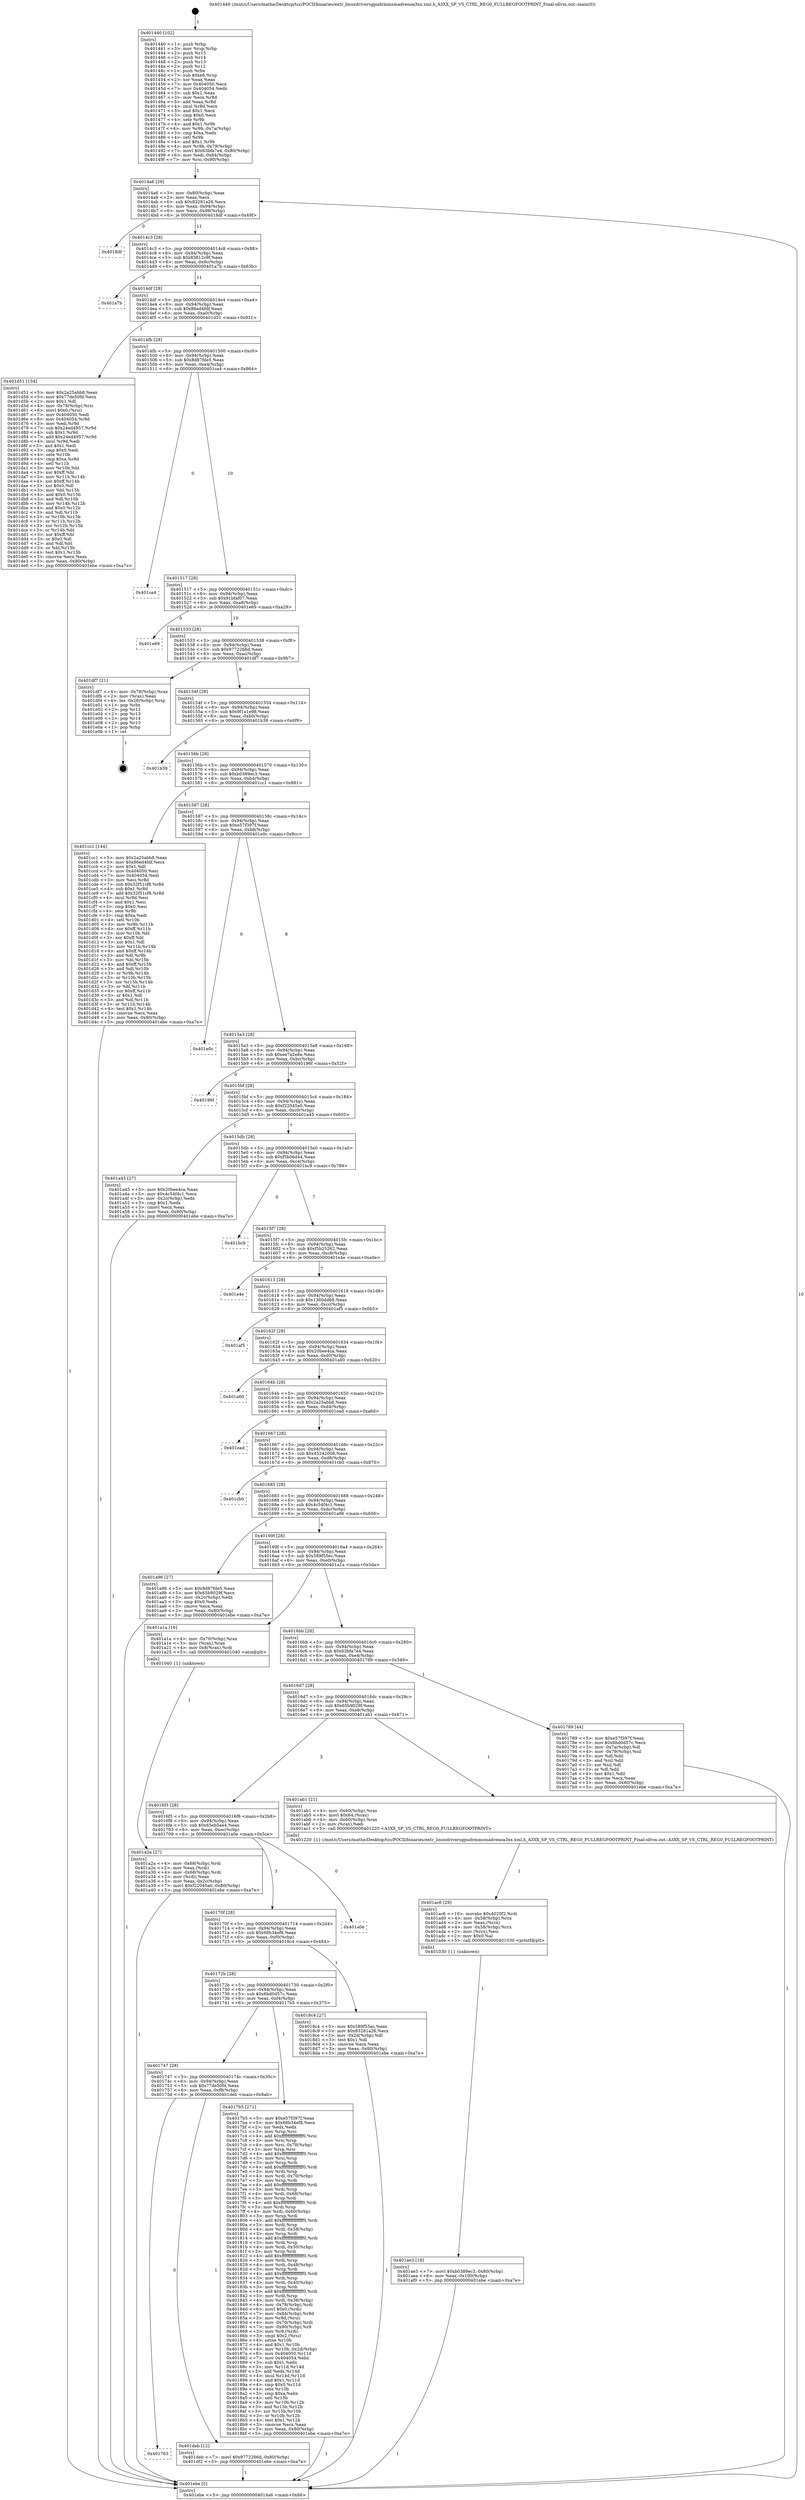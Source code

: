 digraph "0x401440" {
  label = "0x401440 (/mnt/c/Users/mathe/Desktop/tcc/POCII/binaries/extr_linuxdriversgpudrmmsmadrenoa3xx.xml.h_A3XX_SP_VS_CTRL_REG0_FULLREGFOOTPRINT_Final-ollvm.out::main(0))"
  labelloc = "t"
  node[shape=record]

  Entry [label="",width=0.3,height=0.3,shape=circle,fillcolor=black,style=filled]
  "0x4014a6" [label="{
     0x4014a6 [29]\l
     | [instrs]\l
     &nbsp;&nbsp;0x4014a6 \<+3\>: mov -0x80(%rbp),%eax\l
     &nbsp;&nbsp;0x4014a9 \<+2\>: mov %eax,%ecx\l
     &nbsp;&nbsp;0x4014ab \<+6\>: sub $0x83281a26,%ecx\l
     &nbsp;&nbsp;0x4014b1 \<+6\>: mov %eax,-0x94(%rbp)\l
     &nbsp;&nbsp;0x4014b7 \<+6\>: mov %ecx,-0x98(%rbp)\l
     &nbsp;&nbsp;0x4014bd \<+6\>: je 00000000004018df \<main+0x49f\>\l
  }"]
  "0x4018df" [label="{
     0x4018df\l
  }", style=dashed]
  "0x4014c3" [label="{
     0x4014c3 [28]\l
     | [instrs]\l
     &nbsp;&nbsp;0x4014c3 \<+5\>: jmp 00000000004014c8 \<main+0x88\>\l
     &nbsp;&nbsp;0x4014c8 \<+6\>: mov -0x94(%rbp),%eax\l
     &nbsp;&nbsp;0x4014ce \<+5\>: sub $0x83812c9f,%eax\l
     &nbsp;&nbsp;0x4014d3 \<+6\>: mov %eax,-0x9c(%rbp)\l
     &nbsp;&nbsp;0x4014d9 \<+6\>: je 0000000000401a7b \<main+0x63b\>\l
  }"]
  Exit [label="",width=0.3,height=0.3,shape=circle,fillcolor=black,style=filled,peripheries=2]
  "0x401a7b" [label="{
     0x401a7b\l
  }", style=dashed]
  "0x4014df" [label="{
     0x4014df [28]\l
     | [instrs]\l
     &nbsp;&nbsp;0x4014df \<+5\>: jmp 00000000004014e4 \<main+0xa4\>\l
     &nbsp;&nbsp;0x4014e4 \<+6\>: mov -0x94(%rbp),%eax\l
     &nbsp;&nbsp;0x4014ea \<+5\>: sub $0x86ed4fdf,%eax\l
     &nbsp;&nbsp;0x4014ef \<+6\>: mov %eax,-0xa0(%rbp)\l
     &nbsp;&nbsp;0x4014f5 \<+6\>: je 0000000000401d51 \<main+0x911\>\l
  }"]
  "0x401763" [label="{
     0x401763\l
  }", style=dashed]
  "0x401d51" [label="{
     0x401d51 [154]\l
     | [instrs]\l
     &nbsp;&nbsp;0x401d51 \<+5\>: mov $0x2a25abb8,%eax\l
     &nbsp;&nbsp;0x401d56 \<+5\>: mov $0x77de50fd,%ecx\l
     &nbsp;&nbsp;0x401d5b \<+2\>: mov $0x1,%dl\l
     &nbsp;&nbsp;0x401d5d \<+4\>: mov -0x78(%rbp),%rsi\l
     &nbsp;&nbsp;0x401d61 \<+6\>: movl $0x0,(%rsi)\l
     &nbsp;&nbsp;0x401d67 \<+7\>: mov 0x404050,%edi\l
     &nbsp;&nbsp;0x401d6e \<+8\>: mov 0x404054,%r8d\l
     &nbsp;&nbsp;0x401d76 \<+3\>: mov %edi,%r9d\l
     &nbsp;&nbsp;0x401d79 \<+7\>: sub $0x24ed4957,%r9d\l
     &nbsp;&nbsp;0x401d80 \<+4\>: sub $0x1,%r9d\l
     &nbsp;&nbsp;0x401d84 \<+7\>: add $0x24ed4957,%r9d\l
     &nbsp;&nbsp;0x401d8b \<+4\>: imul %r9d,%edi\l
     &nbsp;&nbsp;0x401d8f \<+3\>: and $0x1,%edi\l
     &nbsp;&nbsp;0x401d92 \<+3\>: cmp $0x0,%edi\l
     &nbsp;&nbsp;0x401d95 \<+4\>: sete %r10b\l
     &nbsp;&nbsp;0x401d99 \<+4\>: cmp $0xa,%r8d\l
     &nbsp;&nbsp;0x401d9d \<+4\>: setl %r11b\l
     &nbsp;&nbsp;0x401da1 \<+3\>: mov %r10b,%bl\l
     &nbsp;&nbsp;0x401da4 \<+3\>: xor $0xff,%bl\l
     &nbsp;&nbsp;0x401da7 \<+3\>: mov %r11b,%r14b\l
     &nbsp;&nbsp;0x401daa \<+4\>: xor $0xff,%r14b\l
     &nbsp;&nbsp;0x401dae \<+3\>: xor $0x0,%dl\l
     &nbsp;&nbsp;0x401db1 \<+3\>: mov %bl,%r15b\l
     &nbsp;&nbsp;0x401db4 \<+4\>: and $0x0,%r15b\l
     &nbsp;&nbsp;0x401db8 \<+3\>: and %dl,%r10b\l
     &nbsp;&nbsp;0x401dbb \<+3\>: mov %r14b,%r12b\l
     &nbsp;&nbsp;0x401dbe \<+4\>: and $0x0,%r12b\l
     &nbsp;&nbsp;0x401dc2 \<+3\>: and %dl,%r11b\l
     &nbsp;&nbsp;0x401dc5 \<+3\>: or %r10b,%r15b\l
     &nbsp;&nbsp;0x401dc8 \<+3\>: or %r11b,%r12b\l
     &nbsp;&nbsp;0x401dcb \<+3\>: xor %r12b,%r15b\l
     &nbsp;&nbsp;0x401dce \<+3\>: or %r14b,%bl\l
     &nbsp;&nbsp;0x401dd1 \<+3\>: xor $0xff,%bl\l
     &nbsp;&nbsp;0x401dd4 \<+3\>: or $0x0,%dl\l
     &nbsp;&nbsp;0x401dd7 \<+2\>: and %dl,%bl\l
     &nbsp;&nbsp;0x401dd9 \<+3\>: or %bl,%r15b\l
     &nbsp;&nbsp;0x401ddc \<+4\>: test $0x1,%r15b\l
     &nbsp;&nbsp;0x401de0 \<+3\>: cmovne %ecx,%eax\l
     &nbsp;&nbsp;0x401de3 \<+3\>: mov %eax,-0x80(%rbp)\l
     &nbsp;&nbsp;0x401de6 \<+5\>: jmp 0000000000401ebe \<main+0xa7e\>\l
  }"]
  "0x4014fb" [label="{
     0x4014fb [28]\l
     | [instrs]\l
     &nbsp;&nbsp;0x4014fb \<+5\>: jmp 0000000000401500 \<main+0xc0\>\l
     &nbsp;&nbsp;0x401500 \<+6\>: mov -0x94(%rbp),%eax\l
     &nbsp;&nbsp;0x401506 \<+5\>: sub $0x8d87fde5,%eax\l
     &nbsp;&nbsp;0x40150b \<+6\>: mov %eax,-0xa4(%rbp)\l
     &nbsp;&nbsp;0x401511 \<+6\>: je 0000000000401ca4 \<main+0x864\>\l
  }"]
  "0x401deb" [label="{
     0x401deb [12]\l
     | [instrs]\l
     &nbsp;&nbsp;0x401deb \<+7\>: movl $0x9772266d,-0x80(%rbp)\l
     &nbsp;&nbsp;0x401df2 \<+5\>: jmp 0000000000401ebe \<main+0xa7e\>\l
  }"]
  "0x401ca4" [label="{
     0x401ca4\l
  }", style=dashed]
  "0x401517" [label="{
     0x401517 [28]\l
     | [instrs]\l
     &nbsp;&nbsp;0x401517 \<+5\>: jmp 000000000040151c \<main+0xdc\>\l
     &nbsp;&nbsp;0x40151c \<+6\>: mov -0x94(%rbp),%eax\l
     &nbsp;&nbsp;0x401522 \<+5\>: sub $0x91bfaf07,%eax\l
     &nbsp;&nbsp;0x401527 \<+6\>: mov %eax,-0xa8(%rbp)\l
     &nbsp;&nbsp;0x40152d \<+6\>: je 0000000000401e69 \<main+0xa29\>\l
  }"]
  "0x401ae3" [label="{
     0x401ae3 [18]\l
     | [instrs]\l
     &nbsp;&nbsp;0x401ae3 \<+7\>: movl $0xb0389ec3,-0x80(%rbp)\l
     &nbsp;&nbsp;0x401aea \<+6\>: mov %eax,-0x100(%rbp)\l
     &nbsp;&nbsp;0x401af0 \<+5\>: jmp 0000000000401ebe \<main+0xa7e\>\l
  }"]
  "0x401e69" [label="{
     0x401e69\l
  }", style=dashed]
  "0x401533" [label="{
     0x401533 [28]\l
     | [instrs]\l
     &nbsp;&nbsp;0x401533 \<+5\>: jmp 0000000000401538 \<main+0xf8\>\l
     &nbsp;&nbsp;0x401538 \<+6\>: mov -0x94(%rbp),%eax\l
     &nbsp;&nbsp;0x40153e \<+5\>: sub $0x9772266d,%eax\l
     &nbsp;&nbsp;0x401543 \<+6\>: mov %eax,-0xac(%rbp)\l
     &nbsp;&nbsp;0x401549 \<+6\>: je 0000000000401df7 \<main+0x9b7\>\l
  }"]
  "0x401ac6" [label="{
     0x401ac6 [29]\l
     | [instrs]\l
     &nbsp;&nbsp;0x401ac6 \<+10\>: movabs $0x4020f2,%rdi\l
     &nbsp;&nbsp;0x401ad0 \<+4\>: mov -0x58(%rbp),%rcx\l
     &nbsp;&nbsp;0x401ad4 \<+2\>: mov %eax,(%rcx)\l
     &nbsp;&nbsp;0x401ad6 \<+4\>: mov -0x58(%rbp),%rcx\l
     &nbsp;&nbsp;0x401ada \<+2\>: mov (%rcx),%esi\l
     &nbsp;&nbsp;0x401adc \<+2\>: mov $0x0,%al\l
     &nbsp;&nbsp;0x401ade \<+5\>: call 0000000000401030 \<printf@plt\>\l
     | [calls]\l
     &nbsp;&nbsp;0x401030 \{1\} (unknown)\l
  }"]
  "0x401df7" [label="{
     0x401df7 [21]\l
     | [instrs]\l
     &nbsp;&nbsp;0x401df7 \<+4\>: mov -0x78(%rbp),%rax\l
     &nbsp;&nbsp;0x401dfb \<+2\>: mov (%rax),%eax\l
     &nbsp;&nbsp;0x401dfd \<+4\>: lea -0x28(%rbp),%rsp\l
     &nbsp;&nbsp;0x401e01 \<+1\>: pop %rbx\l
     &nbsp;&nbsp;0x401e02 \<+2\>: pop %r12\l
     &nbsp;&nbsp;0x401e04 \<+2\>: pop %r13\l
     &nbsp;&nbsp;0x401e06 \<+2\>: pop %r14\l
     &nbsp;&nbsp;0x401e08 \<+2\>: pop %r15\l
     &nbsp;&nbsp;0x401e0a \<+1\>: pop %rbp\l
     &nbsp;&nbsp;0x401e0b \<+1\>: ret\l
  }"]
  "0x40154f" [label="{
     0x40154f [28]\l
     | [instrs]\l
     &nbsp;&nbsp;0x40154f \<+5\>: jmp 0000000000401554 \<main+0x114\>\l
     &nbsp;&nbsp;0x401554 \<+6\>: mov -0x94(%rbp),%eax\l
     &nbsp;&nbsp;0x40155a \<+5\>: sub $0x9f1a1e98,%eax\l
     &nbsp;&nbsp;0x40155f \<+6\>: mov %eax,-0xb0(%rbp)\l
     &nbsp;&nbsp;0x401565 \<+6\>: je 0000000000401b39 \<main+0x6f9\>\l
  }"]
  "0x401a2a" [label="{
     0x401a2a [27]\l
     | [instrs]\l
     &nbsp;&nbsp;0x401a2a \<+4\>: mov -0x68(%rbp),%rdi\l
     &nbsp;&nbsp;0x401a2e \<+2\>: mov %eax,(%rdi)\l
     &nbsp;&nbsp;0x401a30 \<+4\>: mov -0x68(%rbp),%rdi\l
     &nbsp;&nbsp;0x401a34 \<+2\>: mov (%rdi),%eax\l
     &nbsp;&nbsp;0x401a36 \<+3\>: mov %eax,-0x2c(%rbp)\l
     &nbsp;&nbsp;0x401a39 \<+7\>: movl $0xf22045a0,-0x80(%rbp)\l
     &nbsp;&nbsp;0x401a40 \<+5\>: jmp 0000000000401ebe \<main+0xa7e\>\l
  }"]
  "0x401b39" [label="{
     0x401b39\l
  }", style=dashed]
  "0x40156b" [label="{
     0x40156b [28]\l
     | [instrs]\l
     &nbsp;&nbsp;0x40156b \<+5\>: jmp 0000000000401570 \<main+0x130\>\l
     &nbsp;&nbsp;0x401570 \<+6\>: mov -0x94(%rbp),%eax\l
     &nbsp;&nbsp;0x401576 \<+5\>: sub $0xb0389ec3,%eax\l
     &nbsp;&nbsp;0x40157b \<+6\>: mov %eax,-0xb4(%rbp)\l
     &nbsp;&nbsp;0x401581 \<+6\>: je 0000000000401cc1 \<main+0x881\>\l
  }"]
  "0x401747" [label="{
     0x401747 [28]\l
     | [instrs]\l
     &nbsp;&nbsp;0x401747 \<+5\>: jmp 000000000040174c \<main+0x30c\>\l
     &nbsp;&nbsp;0x40174c \<+6\>: mov -0x94(%rbp),%eax\l
     &nbsp;&nbsp;0x401752 \<+5\>: sub $0x77de50fd,%eax\l
     &nbsp;&nbsp;0x401757 \<+6\>: mov %eax,-0xf8(%rbp)\l
     &nbsp;&nbsp;0x40175d \<+6\>: je 0000000000401deb \<main+0x9ab\>\l
  }"]
  "0x401cc1" [label="{
     0x401cc1 [144]\l
     | [instrs]\l
     &nbsp;&nbsp;0x401cc1 \<+5\>: mov $0x2a25abb8,%eax\l
     &nbsp;&nbsp;0x401cc6 \<+5\>: mov $0x86ed4fdf,%ecx\l
     &nbsp;&nbsp;0x401ccb \<+2\>: mov $0x1,%dl\l
     &nbsp;&nbsp;0x401ccd \<+7\>: mov 0x404050,%esi\l
     &nbsp;&nbsp;0x401cd4 \<+7\>: mov 0x404054,%edi\l
     &nbsp;&nbsp;0x401cdb \<+3\>: mov %esi,%r8d\l
     &nbsp;&nbsp;0x401cde \<+7\>: sub $0x32f51cf8,%r8d\l
     &nbsp;&nbsp;0x401ce5 \<+4\>: sub $0x1,%r8d\l
     &nbsp;&nbsp;0x401ce9 \<+7\>: add $0x32f51cf8,%r8d\l
     &nbsp;&nbsp;0x401cf0 \<+4\>: imul %r8d,%esi\l
     &nbsp;&nbsp;0x401cf4 \<+3\>: and $0x1,%esi\l
     &nbsp;&nbsp;0x401cf7 \<+3\>: cmp $0x0,%esi\l
     &nbsp;&nbsp;0x401cfa \<+4\>: sete %r9b\l
     &nbsp;&nbsp;0x401cfe \<+3\>: cmp $0xa,%edi\l
     &nbsp;&nbsp;0x401d01 \<+4\>: setl %r10b\l
     &nbsp;&nbsp;0x401d05 \<+3\>: mov %r9b,%r11b\l
     &nbsp;&nbsp;0x401d08 \<+4\>: xor $0xff,%r11b\l
     &nbsp;&nbsp;0x401d0c \<+3\>: mov %r10b,%bl\l
     &nbsp;&nbsp;0x401d0f \<+3\>: xor $0xff,%bl\l
     &nbsp;&nbsp;0x401d12 \<+3\>: xor $0x1,%dl\l
     &nbsp;&nbsp;0x401d15 \<+3\>: mov %r11b,%r14b\l
     &nbsp;&nbsp;0x401d18 \<+4\>: and $0xff,%r14b\l
     &nbsp;&nbsp;0x401d1c \<+3\>: and %dl,%r9b\l
     &nbsp;&nbsp;0x401d1f \<+3\>: mov %bl,%r15b\l
     &nbsp;&nbsp;0x401d22 \<+4\>: and $0xff,%r15b\l
     &nbsp;&nbsp;0x401d26 \<+3\>: and %dl,%r10b\l
     &nbsp;&nbsp;0x401d29 \<+3\>: or %r9b,%r14b\l
     &nbsp;&nbsp;0x401d2c \<+3\>: or %r10b,%r15b\l
     &nbsp;&nbsp;0x401d2f \<+3\>: xor %r15b,%r14b\l
     &nbsp;&nbsp;0x401d32 \<+3\>: or %bl,%r11b\l
     &nbsp;&nbsp;0x401d35 \<+4\>: xor $0xff,%r11b\l
     &nbsp;&nbsp;0x401d39 \<+3\>: or $0x1,%dl\l
     &nbsp;&nbsp;0x401d3c \<+3\>: and %dl,%r11b\l
     &nbsp;&nbsp;0x401d3f \<+3\>: or %r11b,%r14b\l
     &nbsp;&nbsp;0x401d42 \<+4\>: test $0x1,%r14b\l
     &nbsp;&nbsp;0x401d46 \<+3\>: cmovne %ecx,%eax\l
     &nbsp;&nbsp;0x401d49 \<+3\>: mov %eax,-0x80(%rbp)\l
     &nbsp;&nbsp;0x401d4c \<+5\>: jmp 0000000000401ebe \<main+0xa7e\>\l
  }"]
  "0x401587" [label="{
     0x401587 [28]\l
     | [instrs]\l
     &nbsp;&nbsp;0x401587 \<+5\>: jmp 000000000040158c \<main+0x14c\>\l
     &nbsp;&nbsp;0x40158c \<+6\>: mov -0x94(%rbp),%eax\l
     &nbsp;&nbsp;0x401592 \<+5\>: sub $0xe57f397f,%eax\l
     &nbsp;&nbsp;0x401597 \<+6\>: mov %eax,-0xb8(%rbp)\l
     &nbsp;&nbsp;0x40159d \<+6\>: je 0000000000401e0c \<main+0x9cc\>\l
  }"]
  "0x4017b5" [label="{
     0x4017b5 [271]\l
     | [instrs]\l
     &nbsp;&nbsp;0x4017b5 \<+5\>: mov $0xe57f397f,%eax\l
     &nbsp;&nbsp;0x4017ba \<+5\>: mov $0x68b34ef8,%ecx\l
     &nbsp;&nbsp;0x4017bf \<+2\>: xor %edx,%edx\l
     &nbsp;&nbsp;0x4017c1 \<+3\>: mov %rsp,%rsi\l
     &nbsp;&nbsp;0x4017c4 \<+4\>: add $0xfffffffffffffff0,%rsi\l
     &nbsp;&nbsp;0x4017c8 \<+3\>: mov %rsi,%rsp\l
     &nbsp;&nbsp;0x4017cb \<+4\>: mov %rsi,-0x78(%rbp)\l
     &nbsp;&nbsp;0x4017cf \<+3\>: mov %rsp,%rsi\l
     &nbsp;&nbsp;0x4017d2 \<+4\>: add $0xfffffffffffffff0,%rsi\l
     &nbsp;&nbsp;0x4017d6 \<+3\>: mov %rsi,%rsp\l
     &nbsp;&nbsp;0x4017d9 \<+3\>: mov %rsp,%rdi\l
     &nbsp;&nbsp;0x4017dc \<+4\>: add $0xfffffffffffffff0,%rdi\l
     &nbsp;&nbsp;0x4017e0 \<+3\>: mov %rdi,%rsp\l
     &nbsp;&nbsp;0x4017e3 \<+4\>: mov %rdi,-0x70(%rbp)\l
     &nbsp;&nbsp;0x4017e7 \<+3\>: mov %rsp,%rdi\l
     &nbsp;&nbsp;0x4017ea \<+4\>: add $0xfffffffffffffff0,%rdi\l
     &nbsp;&nbsp;0x4017ee \<+3\>: mov %rdi,%rsp\l
     &nbsp;&nbsp;0x4017f1 \<+4\>: mov %rdi,-0x68(%rbp)\l
     &nbsp;&nbsp;0x4017f5 \<+3\>: mov %rsp,%rdi\l
     &nbsp;&nbsp;0x4017f8 \<+4\>: add $0xfffffffffffffff0,%rdi\l
     &nbsp;&nbsp;0x4017fc \<+3\>: mov %rdi,%rsp\l
     &nbsp;&nbsp;0x4017ff \<+4\>: mov %rdi,-0x60(%rbp)\l
     &nbsp;&nbsp;0x401803 \<+3\>: mov %rsp,%rdi\l
     &nbsp;&nbsp;0x401806 \<+4\>: add $0xfffffffffffffff0,%rdi\l
     &nbsp;&nbsp;0x40180a \<+3\>: mov %rdi,%rsp\l
     &nbsp;&nbsp;0x40180d \<+4\>: mov %rdi,-0x58(%rbp)\l
     &nbsp;&nbsp;0x401811 \<+3\>: mov %rsp,%rdi\l
     &nbsp;&nbsp;0x401814 \<+4\>: add $0xfffffffffffffff0,%rdi\l
     &nbsp;&nbsp;0x401818 \<+3\>: mov %rdi,%rsp\l
     &nbsp;&nbsp;0x40181b \<+4\>: mov %rdi,-0x50(%rbp)\l
     &nbsp;&nbsp;0x40181f \<+3\>: mov %rsp,%rdi\l
     &nbsp;&nbsp;0x401822 \<+4\>: add $0xfffffffffffffff0,%rdi\l
     &nbsp;&nbsp;0x401826 \<+3\>: mov %rdi,%rsp\l
     &nbsp;&nbsp;0x401829 \<+4\>: mov %rdi,-0x48(%rbp)\l
     &nbsp;&nbsp;0x40182d \<+3\>: mov %rsp,%rdi\l
     &nbsp;&nbsp;0x401830 \<+4\>: add $0xfffffffffffffff0,%rdi\l
     &nbsp;&nbsp;0x401834 \<+3\>: mov %rdi,%rsp\l
     &nbsp;&nbsp;0x401837 \<+4\>: mov %rdi,-0x40(%rbp)\l
     &nbsp;&nbsp;0x40183b \<+3\>: mov %rsp,%rdi\l
     &nbsp;&nbsp;0x40183e \<+4\>: add $0xfffffffffffffff0,%rdi\l
     &nbsp;&nbsp;0x401842 \<+3\>: mov %rdi,%rsp\l
     &nbsp;&nbsp;0x401845 \<+4\>: mov %rdi,-0x38(%rbp)\l
     &nbsp;&nbsp;0x401849 \<+4\>: mov -0x78(%rbp),%rdi\l
     &nbsp;&nbsp;0x40184d \<+6\>: movl $0x0,(%rdi)\l
     &nbsp;&nbsp;0x401853 \<+7\>: mov -0x84(%rbp),%r8d\l
     &nbsp;&nbsp;0x40185a \<+3\>: mov %r8d,(%rsi)\l
     &nbsp;&nbsp;0x40185d \<+4\>: mov -0x70(%rbp),%rdi\l
     &nbsp;&nbsp;0x401861 \<+7\>: mov -0x90(%rbp),%r9\l
     &nbsp;&nbsp;0x401868 \<+3\>: mov %r9,(%rdi)\l
     &nbsp;&nbsp;0x40186b \<+3\>: cmpl $0x2,(%rsi)\l
     &nbsp;&nbsp;0x40186e \<+4\>: setne %r10b\l
     &nbsp;&nbsp;0x401872 \<+4\>: and $0x1,%r10b\l
     &nbsp;&nbsp;0x401876 \<+4\>: mov %r10b,-0x2d(%rbp)\l
     &nbsp;&nbsp;0x40187a \<+8\>: mov 0x404050,%r11d\l
     &nbsp;&nbsp;0x401882 \<+7\>: mov 0x404054,%ebx\l
     &nbsp;&nbsp;0x401889 \<+3\>: sub $0x1,%edx\l
     &nbsp;&nbsp;0x40188c \<+3\>: mov %r11d,%r14d\l
     &nbsp;&nbsp;0x40188f \<+3\>: add %edx,%r14d\l
     &nbsp;&nbsp;0x401892 \<+4\>: imul %r14d,%r11d\l
     &nbsp;&nbsp;0x401896 \<+4\>: and $0x1,%r11d\l
     &nbsp;&nbsp;0x40189a \<+4\>: cmp $0x0,%r11d\l
     &nbsp;&nbsp;0x40189e \<+4\>: sete %r10b\l
     &nbsp;&nbsp;0x4018a2 \<+3\>: cmp $0xa,%ebx\l
     &nbsp;&nbsp;0x4018a5 \<+4\>: setl %r15b\l
     &nbsp;&nbsp;0x4018a9 \<+3\>: mov %r10b,%r12b\l
     &nbsp;&nbsp;0x4018ac \<+3\>: and %r15b,%r12b\l
     &nbsp;&nbsp;0x4018af \<+3\>: xor %r15b,%r10b\l
     &nbsp;&nbsp;0x4018b2 \<+3\>: or %r10b,%r12b\l
     &nbsp;&nbsp;0x4018b5 \<+4\>: test $0x1,%r12b\l
     &nbsp;&nbsp;0x4018b9 \<+3\>: cmovne %ecx,%eax\l
     &nbsp;&nbsp;0x4018bc \<+3\>: mov %eax,-0x80(%rbp)\l
     &nbsp;&nbsp;0x4018bf \<+5\>: jmp 0000000000401ebe \<main+0xa7e\>\l
  }"]
  "0x401e0c" [label="{
     0x401e0c\l
  }", style=dashed]
  "0x4015a3" [label="{
     0x4015a3 [28]\l
     | [instrs]\l
     &nbsp;&nbsp;0x4015a3 \<+5\>: jmp 00000000004015a8 \<main+0x168\>\l
     &nbsp;&nbsp;0x4015a8 \<+6\>: mov -0x94(%rbp),%eax\l
     &nbsp;&nbsp;0x4015ae \<+5\>: sub $0xee7a2e6e,%eax\l
     &nbsp;&nbsp;0x4015b3 \<+6\>: mov %eax,-0xbc(%rbp)\l
     &nbsp;&nbsp;0x4015b9 \<+6\>: je 000000000040196f \<main+0x52f\>\l
  }"]
  "0x40172b" [label="{
     0x40172b [28]\l
     | [instrs]\l
     &nbsp;&nbsp;0x40172b \<+5\>: jmp 0000000000401730 \<main+0x2f0\>\l
     &nbsp;&nbsp;0x401730 \<+6\>: mov -0x94(%rbp),%eax\l
     &nbsp;&nbsp;0x401736 \<+5\>: sub $0x6bd0d57c,%eax\l
     &nbsp;&nbsp;0x40173b \<+6\>: mov %eax,-0xf4(%rbp)\l
     &nbsp;&nbsp;0x401741 \<+6\>: je 00000000004017b5 \<main+0x375\>\l
  }"]
  "0x40196f" [label="{
     0x40196f\l
  }", style=dashed]
  "0x4015bf" [label="{
     0x4015bf [28]\l
     | [instrs]\l
     &nbsp;&nbsp;0x4015bf \<+5\>: jmp 00000000004015c4 \<main+0x184\>\l
     &nbsp;&nbsp;0x4015c4 \<+6\>: mov -0x94(%rbp),%eax\l
     &nbsp;&nbsp;0x4015ca \<+5\>: sub $0xf22045a0,%eax\l
     &nbsp;&nbsp;0x4015cf \<+6\>: mov %eax,-0xc0(%rbp)\l
     &nbsp;&nbsp;0x4015d5 \<+6\>: je 0000000000401a45 \<main+0x605\>\l
  }"]
  "0x4018c4" [label="{
     0x4018c4 [27]\l
     | [instrs]\l
     &nbsp;&nbsp;0x4018c4 \<+5\>: mov $0x589f55ec,%eax\l
     &nbsp;&nbsp;0x4018c9 \<+5\>: mov $0x83281a26,%ecx\l
     &nbsp;&nbsp;0x4018ce \<+3\>: mov -0x2d(%rbp),%dl\l
     &nbsp;&nbsp;0x4018d1 \<+3\>: test $0x1,%dl\l
     &nbsp;&nbsp;0x4018d4 \<+3\>: cmovne %ecx,%eax\l
     &nbsp;&nbsp;0x4018d7 \<+3\>: mov %eax,-0x80(%rbp)\l
     &nbsp;&nbsp;0x4018da \<+5\>: jmp 0000000000401ebe \<main+0xa7e\>\l
  }"]
  "0x401a45" [label="{
     0x401a45 [27]\l
     | [instrs]\l
     &nbsp;&nbsp;0x401a45 \<+5\>: mov $0x20bee4ca,%eax\l
     &nbsp;&nbsp;0x401a4a \<+5\>: mov $0x4c54f4c1,%ecx\l
     &nbsp;&nbsp;0x401a4f \<+3\>: mov -0x2c(%rbp),%edx\l
     &nbsp;&nbsp;0x401a52 \<+3\>: cmp $0x1,%edx\l
     &nbsp;&nbsp;0x401a55 \<+3\>: cmovl %ecx,%eax\l
     &nbsp;&nbsp;0x401a58 \<+3\>: mov %eax,-0x80(%rbp)\l
     &nbsp;&nbsp;0x401a5b \<+5\>: jmp 0000000000401ebe \<main+0xa7e\>\l
  }"]
  "0x4015db" [label="{
     0x4015db [28]\l
     | [instrs]\l
     &nbsp;&nbsp;0x4015db \<+5\>: jmp 00000000004015e0 \<main+0x1a0\>\l
     &nbsp;&nbsp;0x4015e0 \<+6\>: mov -0x94(%rbp),%eax\l
     &nbsp;&nbsp;0x4015e6 \<+5\>: sub $0xf5b06d44,%eax\l
     &nbsp;&nbsp;0x4015eb \<+6\>: mov %eax,-0xc4(%rbp)\l
     &nbsp;&nbsp;0x4015f1 \<+6\>: je 0000000000401bc9 \<main+0x789\>\l
  }"]
  "0x40170f" [label="{
     0x40170f [28]\l
     | [instrs]\l
     &nbsp;&nbsp;0x40170f \<+5\>: jmp 0000000000401714 \<main+0x2d4\>\l
     &nbsp;&nbsp;0x401714 \<+6\>: mov -0x94(%rbp),%eax\l
     &nbsp;&nbsp;0x40171a \<+5\>: sub $0x68b34ef8,%eax\l
     &nbsp;&nbsp;0x40171f \<+6\>: mov %eax,-0xf0(%rbp)\l
     &nbsp;&nbsp;0x401725 \<+6\>: je 00000000004018c4 \<main+0x484\>\l
  }"]
  "0x401bc9" [label="{
     0x401bc9\l
  }", style=dashed]
  "0x4015f7" [label="{
     0x4015f7 [28]\l
     | [instrs]\l
     &nbsp;&nbsp;0x4015f7 \<+5\>: jmp 00000000004015fc \<main+0x1bc\>\l
     &nbsp;&nbsp;0x4015fc \<+6\>: mov -0x94(%rbp),%eax\l
     &nbsp;&nbsp;0x401602 \<+5\>: sub $0xf5b25262,%eax\l
     &nbsp;&nbsp;0x401607 \<+6\>: mov %eax,-0xc8(%rbp)\l
     &nbsp;&nbsp;0x40160d \<+6\>: je 0000000000401e4e \<main+0xa0e\>\l
  }"]
  "0x401a0e" [label="{
     0x401a0e\l
  }", style=dashed]
  "0x401e4e" [label="{
     0x401e4e\l
  }", style=dashed]
  "0x401613" [label="{
     0x401613 [28]\l
     | [instrs]\l
     &nbsp;&nbsp;0x401613 \<+5\>: jmp 0000000000401618 \<main+0x1d8\>\l
     &nbsp;&nbsp;0x401618 \<+6\>: mov -0x94(%rbp),%eax\l
     &nbsp;&nbsp;0x40161e \<+5\>: sub $0x1360dd68,%eax\l
     &nbsp;&nbsp;0x401623 \<+6\>: mov %eax,-0xcc(%rbp)\l
     &nbsp;&nbsp;0x401629 \<+6\>: je 0000000000401af5 \<main+0x6b5\>\l
  }"]
  "0x4016f3" [label="{
     0x4016f3 [28]\l
     | [instrs]\l
     &nbsp;&nbsp;0x4016f3 \<+5\>: jmp 00000000004016f8 \<main+0x2b8\>\l
     &nbsp;&nbsp;0x4016f8 \<+6\>: mov -0x94(%rbp),%eax\l
     &nbsp;&nbsp;0x4016fe \<+5\>: sub $0x65eb5ae4,%eax\l
     &nbsp;&nbsp;0x401703 \<+6\>: mov %eax,-0xec(%rbp)\l
     &nbsp;&nbsp;0x401709 \<+6\>: je 0000000000401a0e \<main+0x5ce\>\l
  }"]
  "0x401af5" [label="{
     0x401af5\l
  }", style=dashed]
  "0x40162f" [label="{
     0x40162f [28]\l
     | [instrs]\l
     &nbsp;&nbsp;0x40162f \<+5\>: jmp 0000000000401634 \<main+0x1f4\>\l
     &nbsp;&nbsp;0x401634 \<+6\>: mov -0x94(%rbp),%eax\l
     &nbsp;&nbsp;0x40163a \<+5\>: sub $0x20bee4ca,%eax\l
     &nbsp;&nbsp;0x40163f \<+6\>: mov %eax,-0xd0(%rbp)\l
     &nbsp;&nbsp;0x401645 \<+6\>: je 0000000000401a60 \<main+0x620\>\l
  }"]
  "0x401ab1" [label="{
     0x401ab1 [21]\l
     | [instrs]\l
     &nbsp;&nbsp;0x401ab1 \<+4\>: mov -0x60(%rbp),%rax\l
     &nbsp;&nbsp;0x401ab5 \<+6\>: movl $0x64,(%rax)\l
     &nbsp;&nbsp;0x401abb \<+4\>: mov -0x60(%rbp),%rax\l
     &nbsp;&nbsp;0x401abf \<+2\>: mov (%rax),%edi\l
     &nbsp;&nbsp;0x401ac1 \<+5\>: call 0000000000401220 \<A3XX_SP_VS_CTRL_REG0_FULLREGFOOTPRINT\>\l
     | [calls]\l
     &nbsp;&nbsp;0x401220 \{1\} (/mnt/c/Users/mathe/Desktop/tcc/POCII/binaries/extr_linuxdriversgpudrmmsmadrenoa3xx.xml.h_A3XX_SP_VS_CTRL_REG0_FULLREGFOOTPRINT_Final-ollvm.out::A3XX_SP_VS_CTRL_REG0_FULLREGFOOTPRINT)\l
  }"]
  "0x401a60" [label="{
     0x401a60\l
  }", style=dashed]
  "0x40164b" [label="{
     0x40164b [28]\l
     | [instrs]\l
     &nbsp;&nbsp;0x40164b \<+5\>: jmp 0000000000401650 \<main+0x210\>\l
     &nbsp;&nbsp;0x401650 \<+6\>: mov -0x94(%rbp),%eax\l
     &nbsp;&nbsp;0x401656 \<+5\>: sub $0x2a25abb8,%eax\l
     &nbsp;&nbsp;0x40165b \<+6\>: mov %eax,-0xd4(%rbp)\l
     &nbsp;&nbsp;0x401661 \<+6\>: je 0000000000401ead \<main+0xa6d\>\l
  }"]
  "0x401440" [label="{
     0x401440 [102]\l
     | [instrs]\l
     &nbsp;&nbsp;0x401440 \<+1\>: push %rbp\l
     &nbsp;&nbsp;0x401441 \<+3\>: mov %rsp,%rbp\l
     &nbsp;&nbsp;0x401444 \<+2\>: push %r15\l
     &nbsp;&nbsp;0x401446 \<+2\>: push %r14\l
     &nbsp;&nbsp;0x401448 \<+2\>: push %r13\l
     &nbsp;&nbsp;0x40144a \<+2\>: push %r12\l
     &nbsp;&nbsp;0x40144c \<+1\>: push %rbx\l
     &nbsp;&nbsp;0x40144d \<+7\>: sub $0xe8,%rsp\l
     &nbsp;&nbsp;0x401454 \<+2\>: xor %eax,%eax\l
     &nbsp;&nbsp;0x401456 \<+7\>: mov 0x404050,%ecx\l
     &nbsp;&nbsp;0x40145d \<+7\>: mov 0x404054,%edx\l
     &nbsp;&nbsp;0x401464 \<+3\>: sub $0x1,%eax\l
     &nbsp;&nbsp;0x401467 \<+3\>: mov %ecx,%r8d\l
     &nbsp;&nbsp;0x40146a \<+3\>: add %eax,%r8d\l
     &nbsp;&nbsp;0x40146d \<+4\>: imul %r8d,%ecx\l
     &nbsp;&nbsp;0x401471 \<+3\>: and $0x1,%ecx\l
     &nbsp;&nbsp;0x401474 \<+3\>: cmp $0x0,%ecx\l
     &nbsp;&nbsp;0x401477 \<+4\>: sete %r9b\l
     &nbsp;&nbsp;0x40147b \<+4\>: and $0x1,%r9b\l
     &nbsp;&nbsp;0x40147f \<+4\>: mov %r9b,-0x7a(%rbp)\l
     &nbsp;&nbsp;0x401483 \<+3\>: cmp $0xa,%edx\l
     &nbsp;&nbsp;0x401486 \<+4\>: setl %r9b\l
     &nbsp;&nbsp;0x40148a \<+4\>: and $0x1,%r9b\l
     &nbsp;&nbsp;0x40148e \<+4\>: mov %r9b,-0x79(%rbp)\l
     &nbsp;&nbsp;0x401492 \<+7\>: movl $0x63bfa7e4,-0x80(%rbp)\l
     &nbsp;&nbsp;0x401499 \<+6\>: mov %edi,-0x84(%rbp)\l
     &nbsp;&nbsp;0x40149f \<+7\>: mov %rsi,-0x90(%rbp)\l
  }"]
  "0x401ead" [label="{
     0x401ead\l
  }", style=dashed]
  "0x401667" [label="{
     0x401667 [28]\l
     | [instrs]\l
     &nbsp;&nbsp;0x401667 \<+5\>: jmp 000000000040166c \<main+0x22c\>\l
     &nbsp;&nbsp;0x40166c \<+6\>: mov -0x94(%rbp),%eax\l
     &nbsp;&nbsp;0x401672 \<+5\>: sub $0x45242008,%eax\l
     &nbsp;&nbsp;0x401677 \<+6\>: mov %eax,-0xd8(%rbp)\l
     &nbsp;&nbsp;0x40167d \<+6\>: je 0000000000401cb0 \<main+0x870\>\l
  }"]
  "0x401ebe" [label="{
     0x401ebe [5]\l
     | [instrs]\l
     &nbsp;&nbsp;0x401ebe \<+5\>: jmp 00000000004014a6 \<main+0x66\>\l
  }"]
  "0x401cb0" [label="{
     0x401cb0\l
  }", style=dashed]
  "0x401683" [label="{
     0x401683 [28]\l
     | [instrs]\l
     &nbsp;&nbsp;0x401683 \<+5\>: jmp 0000000000401688 \<main+0x248\>\l
     &nbsp;&nbsp;0x401688 \<+6\>: mov -0x94(%rbp),%eax\l
     &nbsp;&nbsp;0x40168e \<+5\>: sub $0x4c54f4c1,%eax\l
     &nbsp;&nbsp;0x401693 \<+6\>: mov %eax,-0xdc(%rbp)\l
     &nbsp;&nbsp;0x401699 \<+6\>: je 0000000000401a96 \<main+0x656\>\l
  }"]
  "0x4016d7" [label="{
     0x4016d7 [28]\l
     | [instrs]\l
     &nbsp;&nbsp;0x4016d7 \<+5\>: jmp 00000000004016dc \<main+0x29c\>\l
     &nbsp;&nbsp;0x4016dc \<+6\>: mov -0x94(%rbp),%eax\l
     &nbsp;&nbsp;0x4016e2 \<+5\>: sub $0x65b9029f,%eax\l
     &nbsp;&nbsp;0x4016e7 \<+6\>: mov %eax,-0xe8(%rbp)\l
     &nbsp;&nbsp;0x4016ed \<+6\>: je 0000000000401ab1 \<main+0x671\>\l
  }"]
  "0x401a96" [label="{
     0x401a96 [27]\l
     | [instrs]\l
     &nbsp;&nbsp;0x401a96 \<+5\>: mov $0x8d87fde5,%eax\l
     &nbsp;&nbsp;0x401a9b \<+5\>: mov $0x65b9029f,%ecx\l
     &nbsp;&nbsp;0x401aa0 \<+3\>: mov -0x2c(%rbp),%edx\l
     &nbsp;&nbsp;0x401aa3 \<+3\>: cmp $0x0,%edx\l
     &nbsp;&nbsp;0x401aa6 \<+3\>: cmove %ecx,%eax\l
     &nbsp;&nbsp;0x401aa9 \<+3\>: mov %eax,-0x80(%rbp)\l
     &nbsp;&nbsp;0x401aac \<+5\>: jmp 0000000000401ebe \<main+0xa7e\>\l
  }"]
  "0x40169f" [label="{
     0x40169f [28]\l
     | [instrs]\l
     &nbsp;&nbsp;0x40169f \<+5\>: jmp 00000000004016a4 \<main+0x264\>\l
     &nbsp;&nbsp;0x4016a4 \<+6\>: mov -0x94(%rbp),%eax\l
     &nbsp;&nbsp;0x4016aa \<+5\>: sub $0x589f55ec,%eax\l
     &nbsp;&nbsp;0x4016af \<+6\>: mov %eax,-0xe0(%rbp)\l
     &nbsp;&nbsp;0x4016b5 \<+6\>: je 0000000000401a1a \<main+0x5da\>\l
  }"]
  "0x401789" [label="{
     0x401789 [44]\l
     | [instrs]\l
     &nbsp;&nbsp;0x401789 \<+5\>: mov $0xe57f397f,%eax\l
     &nbsp;&nbsp;0x40178e \<+5\>: mov $0x6bd0d57c,%ecx\l
     &nbsp;&nbsp;0x401793 \<+3\>: mov -0x7a(%rbp),%dl\l
     &nbsp;&nbsp;0x401796 \<+4\>: mov -0x79(%rbp),%sil\l
     &nbsp;&nbsp;0x40179a \<+3\>: mov %dl,%dil\l
     &nbsp;&nbsp;0x40179d \<+3\>: and %sil,%dil\l
     &nbsp;&nbsp;0x4017a0 \<+3\>: xor %sil,%dl\l
     &nbsp;&nbsp;0x4017a3 \<+3\>: or %dl,%dil\l
     &nbsp;&nbsp;0x4017a6 \<+4\>: test $0x1,%dil\l
     &nbsp;&nbsp;0x4017aa \<+3\>: cmovne %ecx,%eax\l
     &nbsp;&nbsp;0x4017ad \<+3\>: mov %eax,-0x80(%rbp)\l
     &nbsp;&nbsp;0x4017b0 \<+5\>: jmp 0000000000401ebe \<main+0xa7e\>\l
  }"]
  "0x401a1a" [label="{
     0x401a1a [16]\l
     | [instrs]\l
     &nbsp;&nbsp;0x401a1a \<+4\>: mov -0x70(%rbp),%rax\l
     &nbsp;&nbsp;0x401a1e \<+3\>: mov (%rax),%rax\l
     &nbsp;&nbsp;0x401a21 \<+4\>: mov 0x8(%rax),%rdi\l
     &nbsp;&nbsp;0x401a25 \<+5\>: call 0000000000401040 \<atoi@plt\>\l
     | [calls]\l
     &nbsp;&nbsp;0x401040 \{1\} (unknown)\l
  }"]
  "0x4016bb" [label="{
     0x4016bb [28]\l
     | [instrs]\l
     &nbsp;&nbsp;0x4016bb \<+5\>: jmp 00000000004016c0 \<main+0x280\>\l
     &nbsp;&nbsp;0x4016c0 \<+6\>: mov -0x94(%rbp),%eax\l
     &nbsp;&nbsp;0x4016c6 \<+5\>: sub $0x63bfa7e4,%eax\l
     &nbsp;&nbsp;0x4016cb \<+6\>: mov %eax,-0xe4(%rbp)\l
     &nbsp;&nbsp;0x4016d1 \<+6\>: je 0000000000401789 \<main+0x349\>\l
  }"]
  Entry -> "0x401440" [label=" 1"]
  "0x4014a6" -> "0x4018df" [label=" 0"]
  "0x4014a6" -> "0x4014c3" [label=" 11"]
  "0x401df7" -> Exit [label=" 1"]
  "0x4014c3" -> "0x401a7b" [label=" 0"]
  "0x4014c3" -> "0x4014df" [label=" 11"]
  "0x401deb" -> "0x401ebe" [label=" 1"]
  "0x4014df" -> "0x401d51" [label=" 1"]
  "0x4014df" -> "0x4014fb" [label=" 10"]
  "0x401747" -> "0x401763" [label=" 0"]
  "0x4014fb" -> "0x401ca4" [label=" 0"]
  "0x4014fb" -> "0x401517" [label=" 10"]
  "0x401747" -> "0x401deb" [label=" 1"]
  "0x401517" -> "0x401e69" [label=" 0"]
  "0x401517" -> "0x401533" [label=" 10"]
  "0x401d51" -> "0x401ebe" [label=" 1"]
  "0x401533" -> "0x401df7" [label=" 1"]
  "0x401533" -> "0x40154f" [label=" 9"]
  "0x401cc1" -> "0x401ebe" [label=" 1"]
  "0x40154f" -> "0x401b39" [label=" 0"]
  "0x40154f" -> "0x40156b" [label=" 9"]
  "0x401ae3" -> "0x401ebe" [label=" 1"]
  "0x40156b" -> "0x401cc1" [label=" 1"]
  "0x40156b" -> "0x401587" [label=" 8"]
  "0x401ab1" -> "0x401ac6" [label=" 1"]
  "0x401587" -> "0x401e0c" [label=" 0"]
  "0x401587" -> "0x4015a3" [label=" 8"]
  "0x401a96" -> "0x401ebe" [label=" 1"]
  "0x4015a3" -> "0x40196f" [label=" 0"]
  "0x4015a3" -> "0x4015bf" [label=" 8"]
  "0x401a2a" -> "0x401ebe" [label=" 1"]
  "0x4015bf" -> "0x401a45" [label=" 1"]
  "0x4015bf" -> "0x4015db" [label=" 7"]
  "0x401a1a" -> "0x401a2a" [label=" 1"]
  "0x4015db" -> "0x401bc9" [label=" 0"]
  "0x4015db" -> "0x4015f7" [label=" 7"]
  "0x4017b5" -> "0x401ebe" [label=" 1"]
  "0x4015f7" -> "0x401e4e" [label=" 0"]
  "0x4015f7" -> "0x401613" [label=" 7"]
  "0x401ac6" -> "0x401ae3" [label=" 1"]
  "0x401613" -> "0x401af5" [label=" 0"]
  "0x401613" -> "0x40162f" [label=" 7"]
  "0x40172b" -> "0x4017b5" [label=" 1"]
  "0x40162f" -> "0x401a60" [label=" 0"]
  "0x40162f" -> "0x40164b" [label=" 7"]
  "0x401a45" -> "0x401ebe" [label=" 1"]
  "0x40164b" -> "0x401ead" [label=" 0"]
  "0x40164b" -> "0x401667" [label=" 7"]
  "0x40170f" -> "0x4018c4" [label=" 1"]
  "0x401667" -> "0x401cb0" [label=" 0"]
  "0x401667" -> "0x401683" [label=" 7"]
  "0x4018c4" -> "0x401ebe" [label=" 1"]
  "0x401683" -> "0x401a96" [label=" 1"]
  "0x401683" -> "0x40169f" [label=" 6"]
  "0x4016f3" -> "0x40170f" [label=" 3"]
  "0x40169f" -> "0x401a1a" [label=" 1"]
  "0x40169f" -> "0x4016bb" [label=" 5"]
  "0x4016f3" -> "0x401a0e" [label=" 0"]
  "0x4016bb" -> "0x401789" [label=" 1"]
  "0x4016bb" -> "0x4016d7" [label=" 4"]
  "0x401789" -> "0x401ebe" [label=" 1"]
  "0x401440" -> "0x4014a6" [label=" 1"]
  "0x401ebe" -> "0x4014a6" [label=" 10"]
  "0x40170f" -> "0x40172b" [label=" 2"]
  "0x4016d7" -> "0x401ab1" [label=" 1"]
  "0x4016d7" -> "0x4016f3" [label=" 3"]
  "0x40172b" -> "0x401747" [label=" 1"]
}
